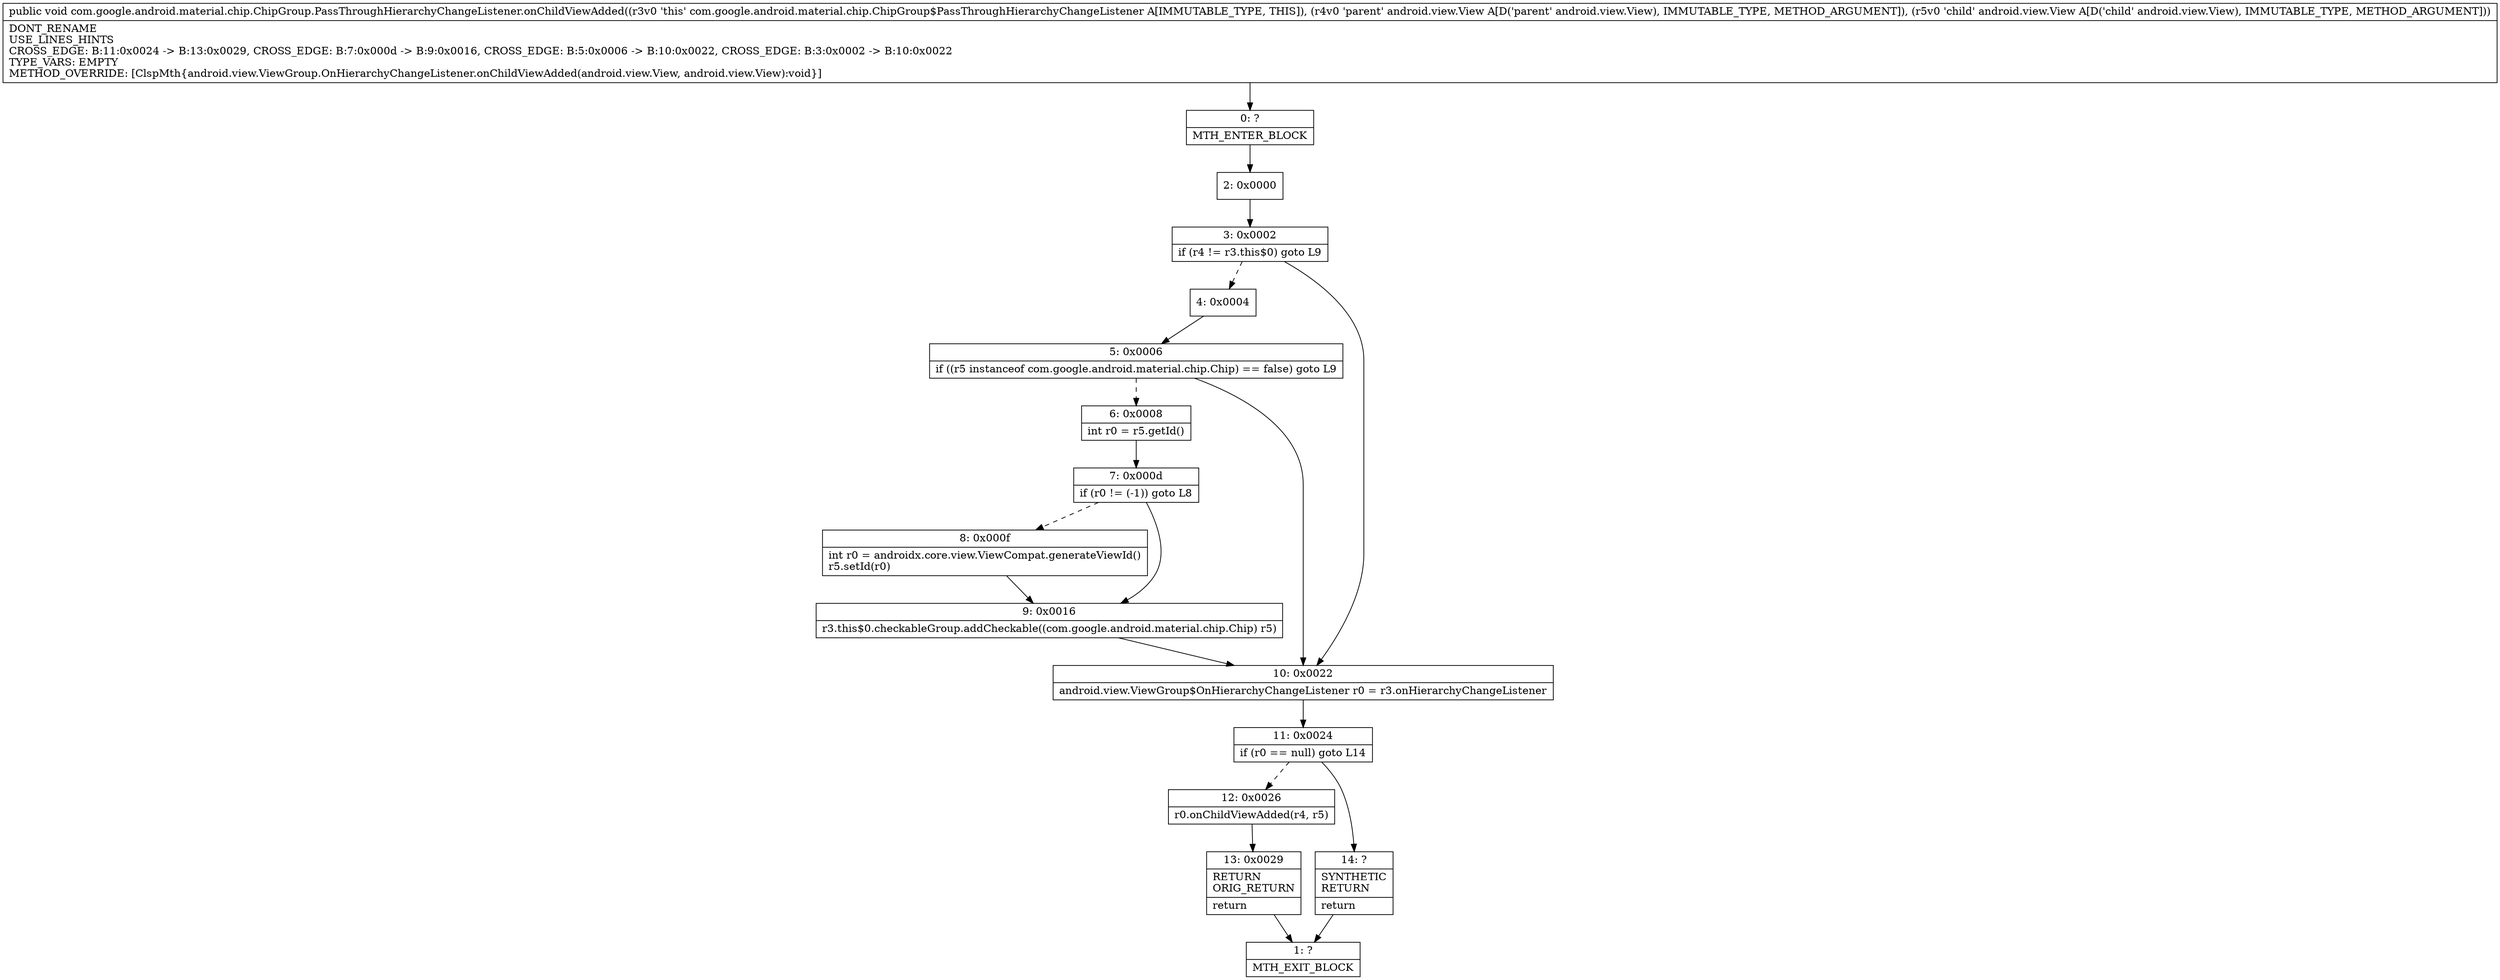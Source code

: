 digraph "CFG forcom.google.android.material.chip.ChipGroup.PassThroughHierarchyChangeListener.onChildViewAdded(Landroid\/view\/View;Landroid\/view\/View;)V" {
Node_0 [shape=record,label="{0\:\ ?|MTH_ENTER_BLOCK\l}"];
Node_2 [shape=record,label="{2\:\ 0x0000}"];
Node_3 [shape=record,label="{3\:\ 0x0002|if (r4 != r3.this$0) goto L9\l}"];
Node_4 [shape=record,label="{4\:\ 0x0004}"];
Node_5 [shape=record,label="{5\:\ 0x0006|if ((r5 instanceof com.google.android.material.chip.Chip) == false) goto L9\l}"];
Node_6 [shape=record,label="{6\:\ 0x0008|int r0 = r5.getId()\l}"];
Node_7 [shape=record,label="{7\:\ 0x000d|if (r0 != (\-1)) goto L8\l}"];
Node_8 [shape=record,label="{8\:\ 0x000f|int r0 = androidx.core.view.ViewCompat.generateViewId()\lr5.setId(r0)\l}"];
Node_9 [shape=record,label="{9\:\ 0x0016|r3.this$0.checkableGroup.addCheckable((com.google.android.material.chip.Chip) r5)\l}"];
Node_10 [shape=record,label="{10\:\ 0x0022|android.view.ViewGroup$OnHierarchyChangeListener r0 = r3.onHierarchyChangeListener\l}"];
Node_11 [shape=record,label="{11\:\ 0x0024|if (r0 == null) goto L14\l}"];
Node_12 [shape=record,label="{12\:\ 0x0026|r0.onChildViewAdded(r4, r5)\l}"];
Node_13 [shape=record,label="{13\:\ 0x0029|RETURN\lORIG_RETURN\l|return\l}"];
Node_1 [shape=record,label="{1\:\ ?|MTH_EXIT_BLOCK\l}"];
Node_14 [shape=record,label="{14\:\ ?|SYNTHETIC\lRETURN\l|return\l}"];
MethodNode[shape=record,label="{public void com.google.android.material.chip.ChipGroup.PassThroughHierarchyChangeListener.onChildViewAdded((r3v0 'this' com.google.android.material.chip.ChipGroup$PassThroughHierarchyChangeListener A[IMMUTABLE_TYPE, THIS]), (r4v0 'parent' android.view.View A[D('parent' android.view.View), IMMUTABLE_TYPE, METHOD_ARGUMENT]), (r5v0 'child' android.view.View A[D('child' android.view.View), IMMUTABLE_TYPE, METHOD_ARGUMENT]))  | DONT_RENAME\lUSE_LINES_HINTS\lCROSS_EDGE: B:11:0x0024 \-\> B:13:0x0029, CROSS_EDGE: B:7:0x000d \-\> B:9:0x0016, CROSS_EDGE: B:5:0x0006 \-\> B:10:0x0022, CROSS_EDGE: B:3:0x0002 \-\> B:10:0x0022\lTYPE_VARS: EMPTY\lMETHOD_OVERRIDE: [ClspMth\{android.view.ViewGroup.OnHierarchyChangeListener.onChildViewAdded(android.view.View, android.view.View):void\}]\l}"];
MethodNode -> Node_0;Node_0 -> Node_2;
Node_2 -> Node_3;
Node_3 -> Node_4[style=dashed];
Node_3 -> Node_10;
Node_4 -> Node_5;
Node_5 -> Node_6[style=dashed];
Node_5 -> Node_10;
Node_6 -> Node_7;
Node_7 -> Node_8[style=dashed];
Node_7 -> Node_9;
Node_8 -> Node_9;
Node_9 -> Node_10;
Node_10 -> Node_11;
Node_11 -> Node_12[style=dashed];
Node_11 -> Node_14;
Node_12 -> Node_13;
Node_13 -> Node_1;
Node_14 -> Node_1;
}

